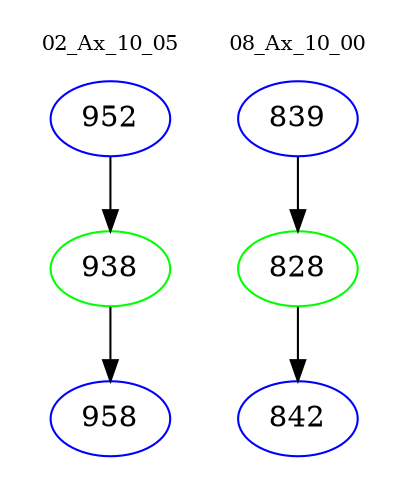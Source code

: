 digraph{
subgraph cluster_0 {
color = white
label = "02_Ax_10_05";
fontsize=10;
T0_952 [label="952", color="blue"]
T0_952 -> T0_938 [color="black"]
T0_938 [label="938", color="green"]
T0_938 -> T0_958 [color="black"]
T0_958 [label="958", color="blue"]
}
subgraph cluster_1 {
color = white
label = "08_Ax_10_00";
fontsize=10;
T1_839 [label="839", color="blue"]
T1_839 -> T1_828 [color="black"]
T1_828 [label="828", color="green"]
T1_828 -> T1_842 [color="black"]
T1_842 [label="842", color="blue"]
}
}
